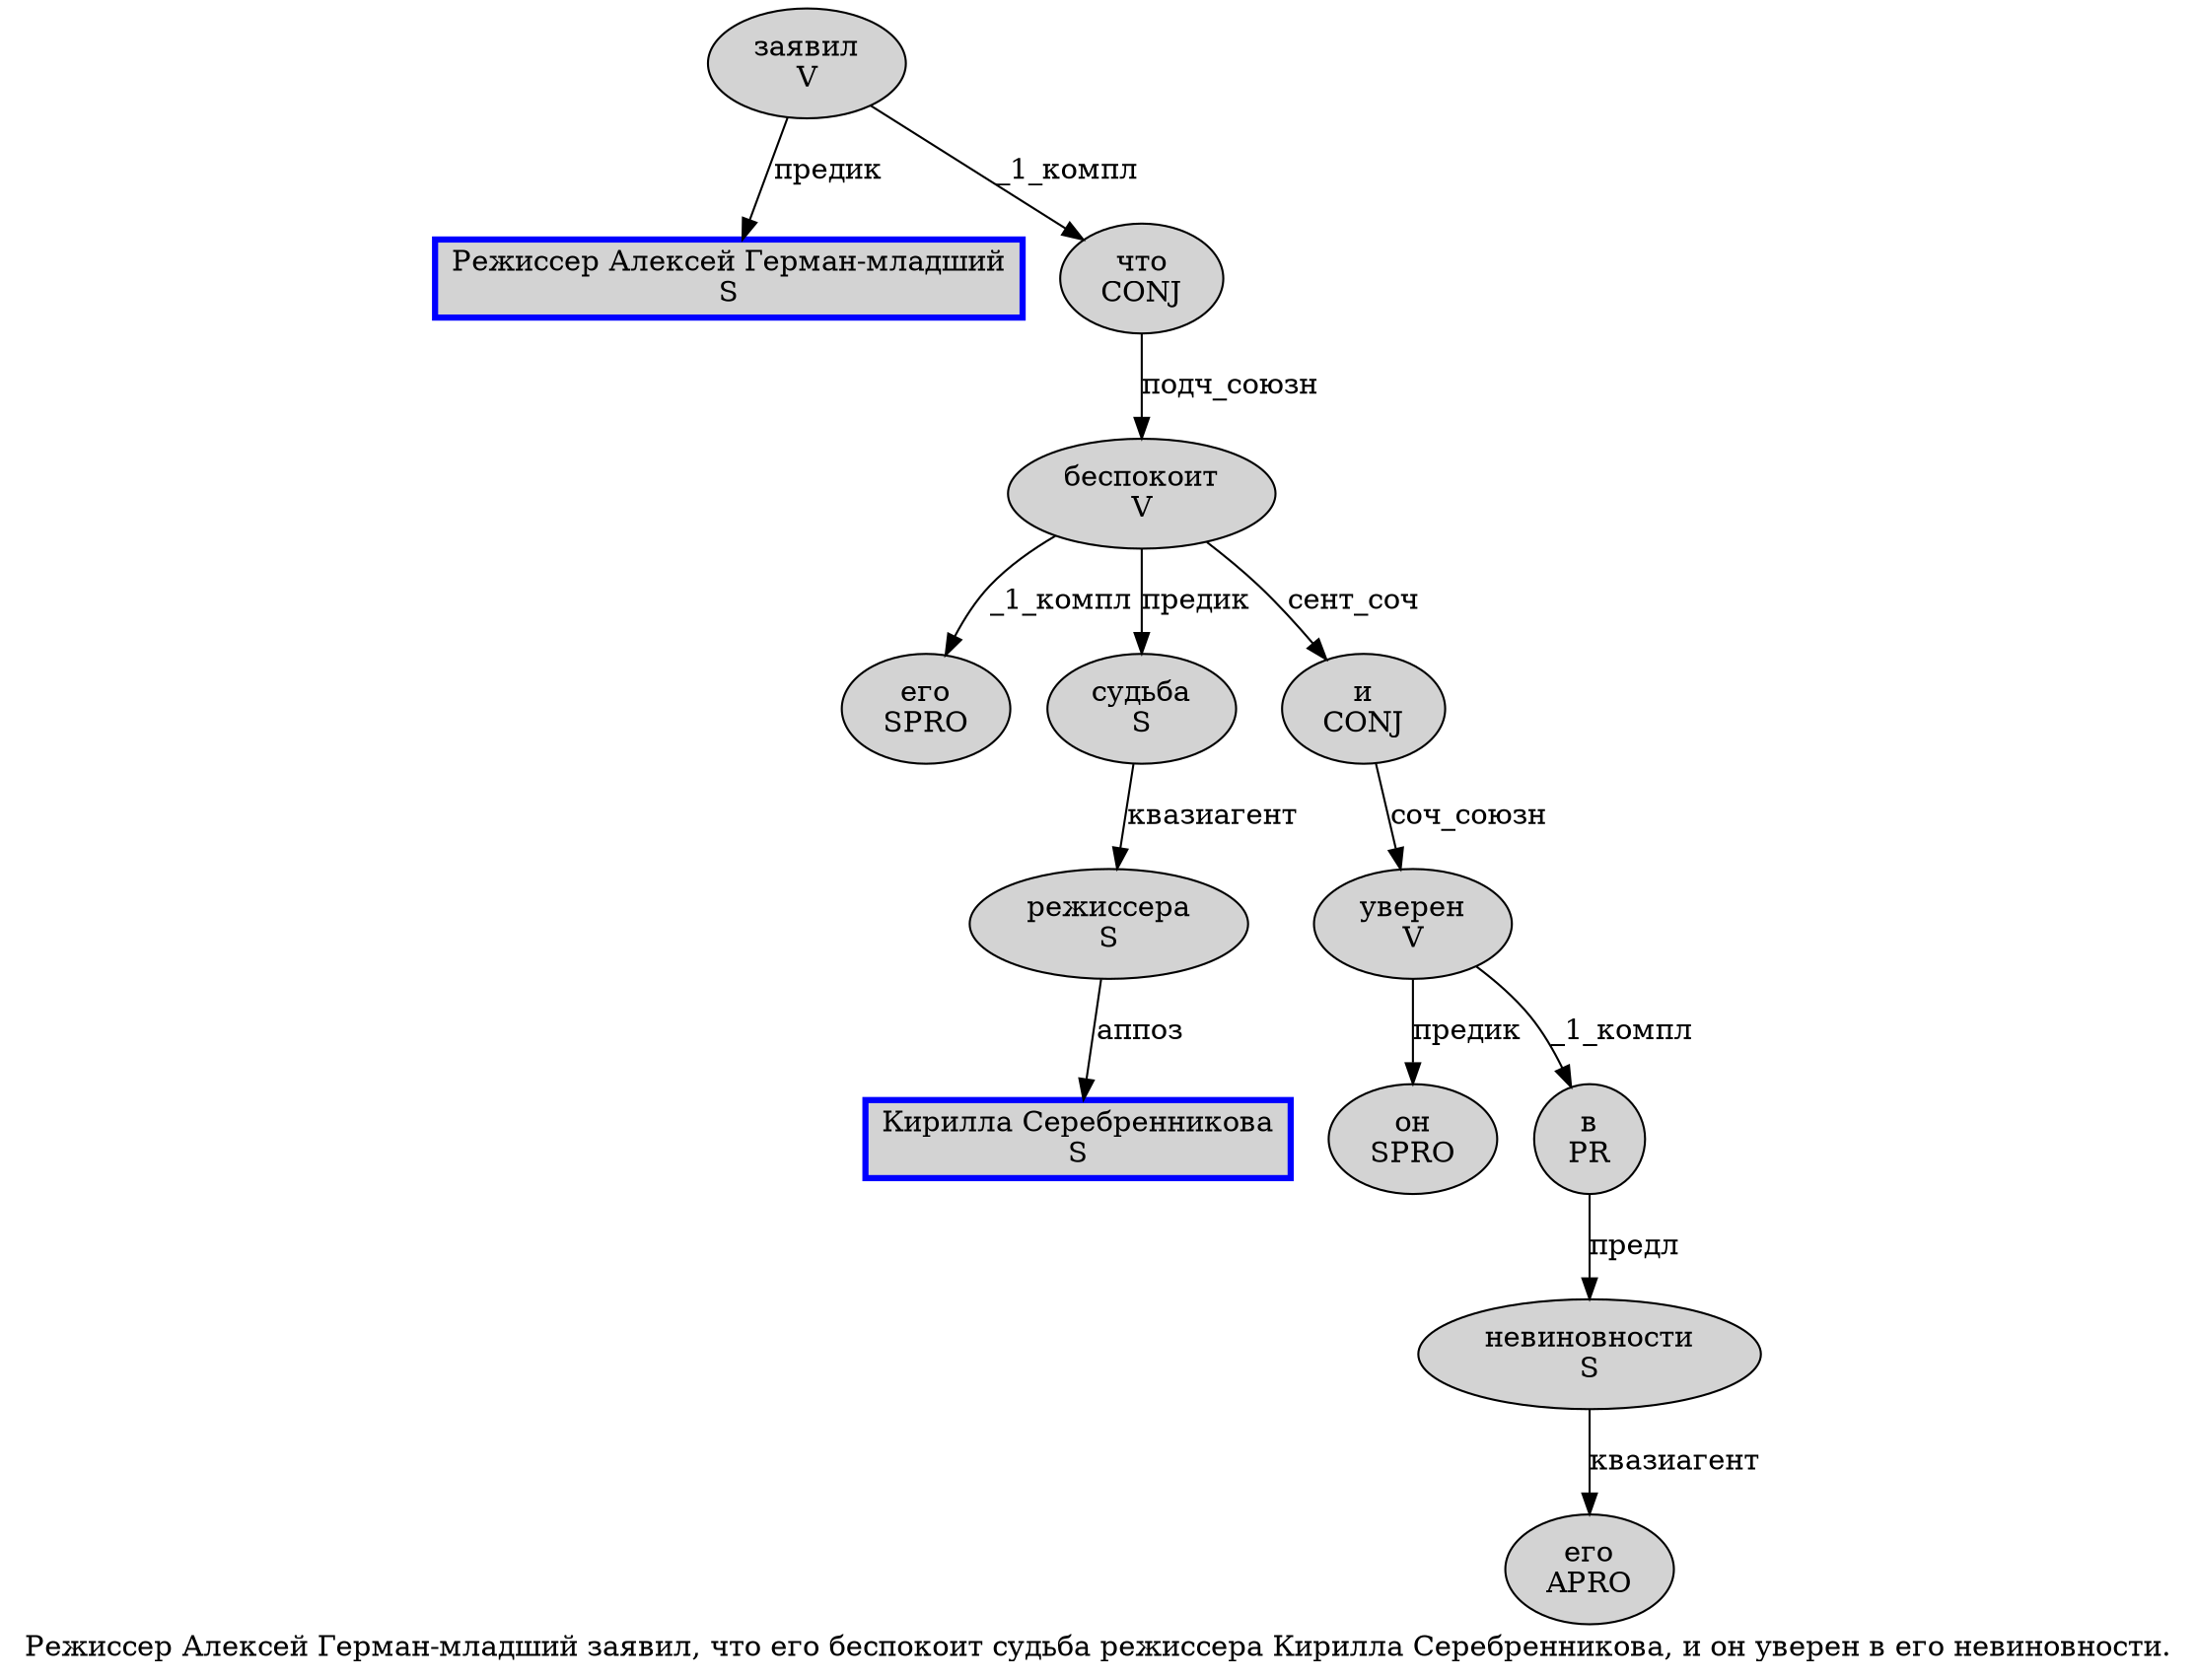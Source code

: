 digraph SENTENCE_534 {
	graph [label="Режиссер Алексей Герман-младший заявил, что его беспокоит судьба режиссера Кирилла Серебренникова, и он уверен в его невиновности."]
	node [style=filled]
		0 [label="Режиссер Алексей Герман-младший
S" color=blue fillcolor=lightgray penwidth=3 shape=box]
		1 [label="заявил
V" color="" fillcolor=lightgray penwidth=1 shape=ellipse]
		3 [label="что
CONJ" color="" fillcolor=lightgray penwidth=1 shape=ellipse]
		4 [label="его
SPRO" color="" fillcolor=lightgray penwidth=1 shape=ellipse]
		5 [label="беспокоит
V" color="" fillcolor=lightgray penwidth=1 shape=ellipse]
		6 [label="судьба
S" color="" fillcolor=lightgray penwidth=1 shape=ellipse]
		7 [label="режиссера
S" color="" fillcolor=lightgray penwidth=1 shape=ellipse]
		8 [label="Кирилла Серебренникова
S" color=blue fillcolor=lightgray penwidth=3 shape=box]
		10 [label="и
CONJ" color="" fillcolor=lightgray penwidth=1 shape=ellipse]
		11 [label="он
SPRO" color="" fillcolor=lightgray penwidth=1 shape=ellipse]
		12 [label="уверен
V" color="" fillcolor=lightgray penwidth=1 shape=ellipse]
		13 [label="в
PR" color="" fillcolor=lightgray penwidth=1 shape=ellipse]
		14 [label="его
APRO" color="" fillcolor=lightgray penwidth=1 shape=ellipse]
		15 [label="невиновности
S" color="" fillcolor=lightgray penwidth=1 shape=ellipse]
			10 -> 12 [label="соч_союзн"]
			6 -> 7 [label="квазиагент"]
			13 -> 15 [label="предл"]
			7 -> 8 [label="аппоз"]
			12 -> 11 [label="предик"]
			12 -> 13 [label="_1_компл"]
			5 -> 4 [label="_1_компл"]
			5 -> 6 [label="предик"]
			5 -> 10 [label="сент_соч"]
			15 -> 14 [label="квазиагент"]
			1 -> 0 [label="предик"]
			1 -> 3 [label="_1_компл"]
			3 -> 5 [label="подч_союзн"]
}